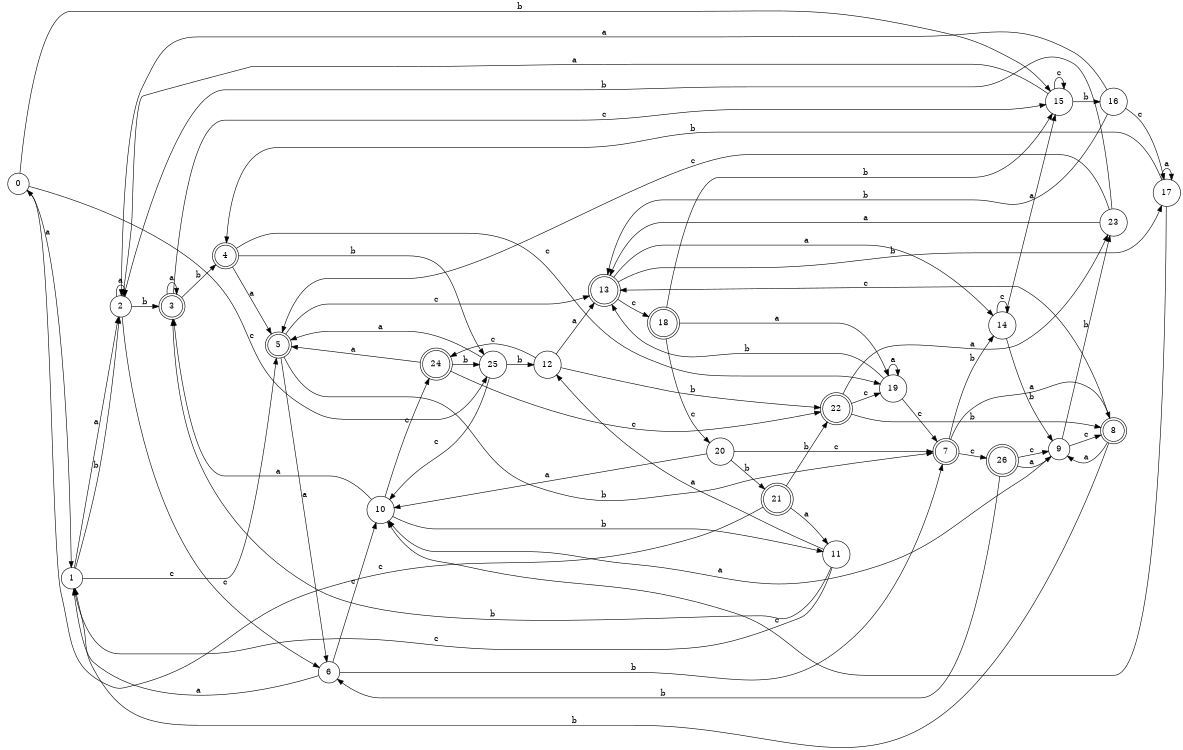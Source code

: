 digraph n22_5 {
__start0 [label="" shape="none"];

rankdir=LR;
size="8,5";

s0 [style="filled", color="black", fillcolor="white" shape="circle", label="0"];
s1 [style="filled", color="black", fillcolor="white" shape="circle", label="1"];
s2 [style="filled", color="black", fillcolor="white" shape="circle", label="2"];
s3 [style="rounded,filled", color="black", fillcolor="white" shape="doublecircle", label="3"];
s4 [style="rounded,filled", color="black", fillcolor="white" shape="doublecircle", label="4"];
s5 [style="rounded,filled", color="black", fillcolor="white" shape="doublecircle", label="5"];
s6 [style="filled", color="black", fillcolor="white" shape="circle", label="6"];
s7 [style="rounded,filled", color="black", fillcolor="white" shape="doublecircle", label="7"];
s8 [style="rounded,filled", color="black", fillcolor="white" shape="doublecircle", label="8"];
s9 [style="filled", color="black", fillcolor="white" shape="circle", label="9"];
s10 [style="filled", color="black", fillcolor="white" shape="circle", label="10"];
s11 [style="filled", color="black", fillcolor="white" shape="circle", label="11"];
s12 [style="filled", color="black", fillcolor="white" shape="circle", label="12"];
s13 [style="rounded,filled", color="black", fillcolor="white" shape="doublecircle", label="13"];
s14 [style="filled", color="black", fillcolor="white" shape="circle", label="14"];
s15 [style="filled", color="black", fillcolor="white" shape="circle", label="15"];
s16 [style="filled", color="black", fillcolor="white" shape="circle", label="16"];
s17 [style="filled", color="black", fillcolor="white" shape="circle", label="17"];
s18 [style="rounded,filled", color="black", fillcolor="white" shape="doublecircle", label="18"];
s19 [style="filled", color="black", fillcolor="white" shape="circle", label="19"];
s20 [style="filled", color="black", fillcolor="white" shape="circle", label="20"];
s21 [style="rounded,filled", color="black", fillcolor="white" shape="doublecircle", label="21"];
s22 [style="rounded,filled", color="black", fillcolor="white" shape="doublecircle", label="22"];
s23 [style="filled", color="black", fillcolor="white" shape="circle", label="23"];
s24 [style="rounded,filled", color="black", fillcolor="white" shape="doublecircle", label="24"];
s25 [style="filled", color="black", fillcolor="white" shape="circle", label="25"];
s26 [style="rounded,filled", color="black", fillcolor="white" shape="doublecircle", label="26"];
s0 -> s1 [label="a"];
s0 -> s15 [label="b"];
s0 -> s25 [label="c"];
s1 -> s2 [label="a"];
s1 -> s2 [label="b"];
s1 -> s5 [label="c"];
s2 -> s2 [label="a"];
s2 -> s3 [label="b"];
s2 -> s6 [label="c"];
s3 -> s3 [label="a"];
s3 -> s4 [label="b"];
s3 -> s15 [label="c"];
s4 -> s5 [label="a"];
s4 -> s25 [label="b"];
s4 -> s19 [label="c"];
s5 -> s6 [label="a"];
s5 -> s7 [label="b"];
s5 -> s13 [label="c"];
s6 -> s1 [label="a"];
s6 -> s7 [label="b"];
s6 -> s10 [label="c"];
s7 -> s8 [label="a"];
s7 -> s14 [label="b"];
s7 -> s26 [label="c"];
s8 -> s9 [label="a"];
s8 -> s1 [label="b"];
s8 -> s13 [label="c"];
s9 -> s10 [label="a"];
s9 -> s23 [label="b"];
s9 -> s8 [label="c"];
s10 -> s3 [label="a"];
s10 -> s11 [label="b"];
s10 -> s24 [label="c"];
s11 -> s12 [label="a"];
s11 -> s3 [label="b"];
s11 -> s1 [label="c"];
s12 -> s13 [label="a"];
s12 -> s22 [label="b"];
s12 -> s24 [label="c"];
s13 -> s14 [label="a"];
s13 -> s17 [label="b"];
s13 -> s18 [label="c"];
s14 -> s15 [label="a"];
s14 -> s9 [label="b"];
s14 -> s14 [label="c"];
s15 -> s2 [label="a"];
s15 -> s16 [label="b"];
s15 -> s15 [label="c"];
s16 -> s2 [label="a"];
s16 -> s13 [label="b"];
s16 -> s17 [label="c"];
s17 -> s17 [label="a"];
s17 -> s4 [label="b"];
s17 -> s10 [label="c"];
s18 -> s19 [label="a"];
s18 -> s15 [label="b"];
s18 -> s20 [label="c"];
s19 -> s19 [label="a"];
s19 -> s13 [label="b"];
s19 -> s7 [label="c"];
s20 -> s10 [label="a"];
s20 -> s21 [label="b"];
s20 -> s7 [label="c"];
s21 -> s11 [label="a"];
s21 -> s22 [label="b"];
s21 -> s0 [label="c"];
s22 -> s23 [label="a"];
s22 -> s8 [label="b"];
s22 -> s19 [label="c"];
s23 -> s13 [label="a"];
s23 -> s2 [label="b"];
s23 -> s5 [label="c"];
s24 -> s5 [label="a"];
s24 -> s25 [label="b"];
s24 -> s22 [label="c"];
s25 -> s5 [label="a"];
s25 -> s12 [label="b"];
s25 -> s10 [label="c"];
s26 -> s9 [label="a"];
s26 -> s6 [label="b"];
s26 -> s9 [label="c"];

}